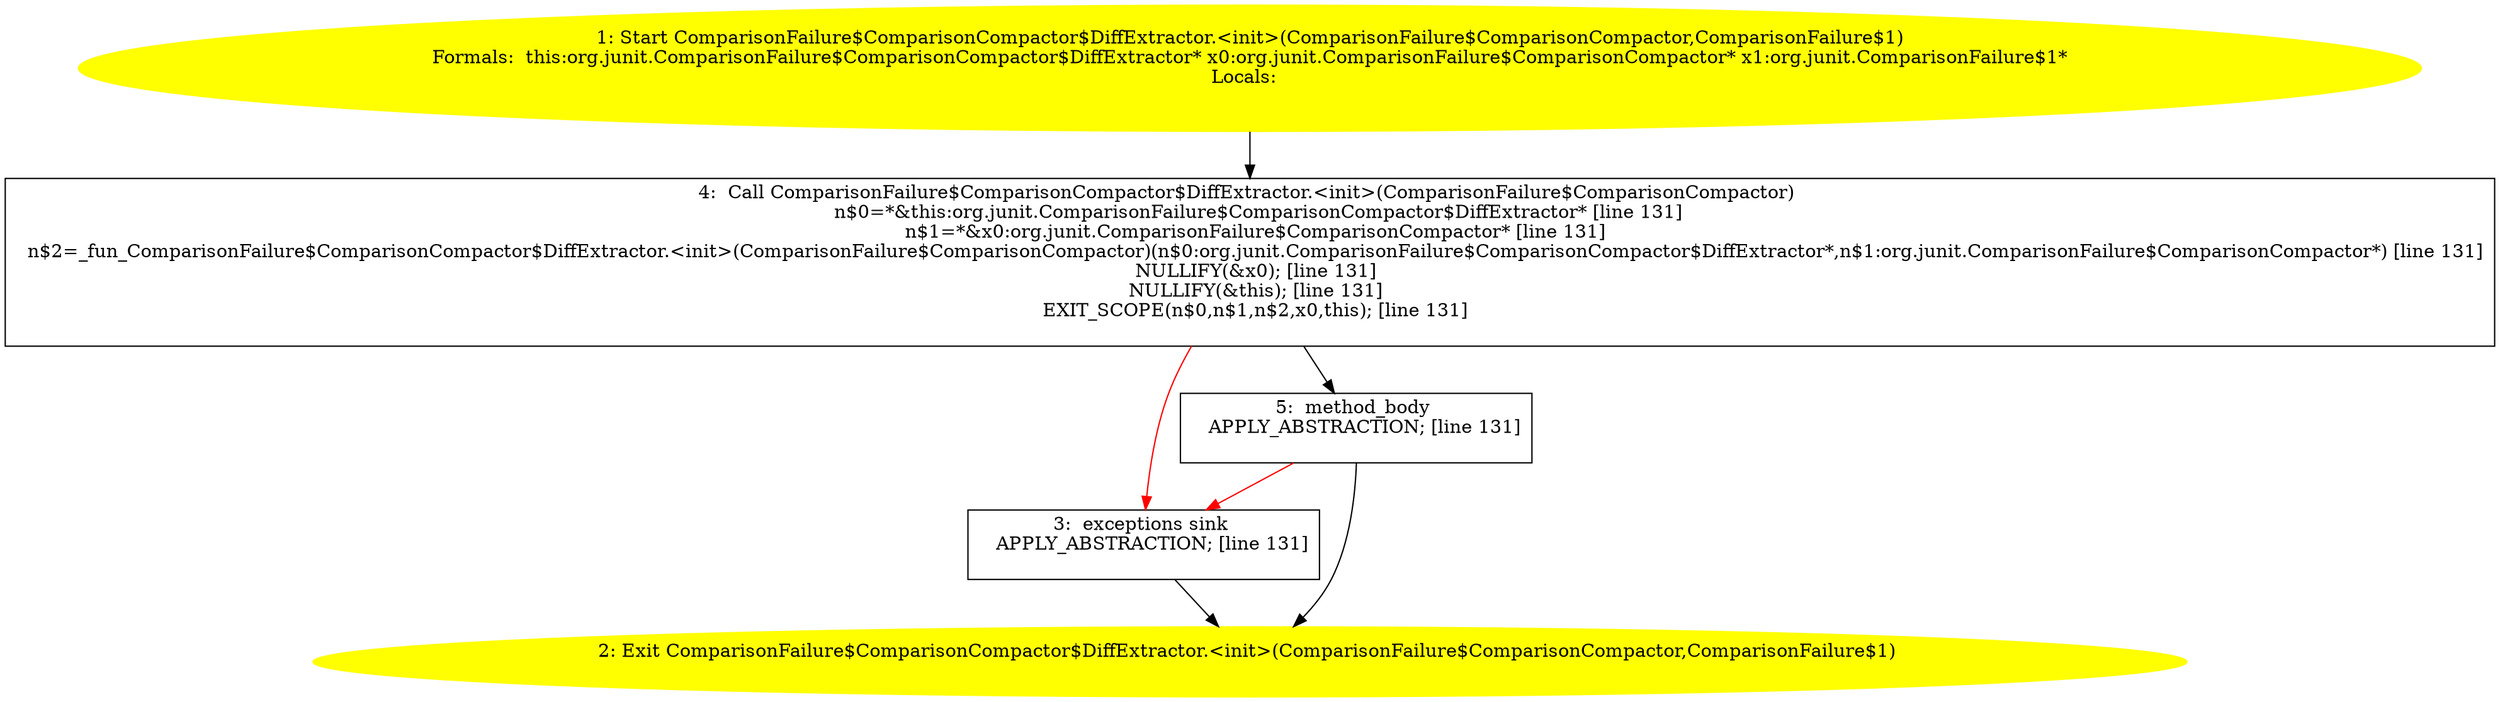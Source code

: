 /* @generated */
digraph cfg {
"org.junit.ComparisonFailure$ComparisonCompactor$DiffExtractor.<init>(org.junit.ComparisonFailure$Com.422988bec2e04aa5256cae11c81aa188_1" [label="1: Start ComparisonFailure$ComparisonCompactor$DiffExtractor.<init>(ComparisonFailure$ComparisonCompactor,ComparisonFailure$1)\nFormals:  this:org.junit.ComparisonFailure$ComparisonCompactor$DiffExtractor* x0:org.junit.ComparisonFailure$ComparisonCompactor* x1:org.junit.ComparisonFailure$1*\nLocals:  \n  " color=yellow style=filled]
	

	 "org.junit.ComparisonFailure$ComparisonCompactor$DiffExtractor.<init>(org.junit.ComparisonFailure$Com.422988bec2e04aa5256cae11c81aa188_1" -> "org.junit.ComparisonFailure$ComparisonCompactor$DiffExtractor.<init>(org.junit.ComparisonFailure$Com.422988bec2e04aa5256cae11c81aa188_4" ;
"org.junit.ComparisonFailure$ComparisonCompactor$DiffExtractor.<init>(org.junit.ComparisonFailure$Com.422988bec2e04aa5256cae11c81aa188_2" [label="2: Exit ComparisonFailure$ComparisonCompactor$DiffExtractor.<init>(ComparisonFailure$ComparisonCompactor,ComparisonFailure$1) \n  " color=yellow style=filled]
	

"org.junit.ComparisonFailure$ComparisonCompactor$DiffExtractor.<init>(org.junit.ComparisonFailure$Com.422988bec2e04aa5256cae11c81aa188_3" [label="3:  exceptions sink \n   APPLY_ABSTRACTION; [line 131]\n " shape="box"]
	

	 "org.junit.ComparisonFailure$ComparisonCompactor$DiffExtractor.<init>(org.junit.ComparisonFailure$Com.422988bec2e04aa5256cae11c81aa188_3" -> "org.junit.ComparisonFailure$ComparisonCompactor$DiffExtractor.<init>(org.junit.ComparisonFailure$Com.422988bec2e04aa5256cae11c81aa188_2" ;
"org.junit.ComparisonFailure$ComparisonCompactor$DiffExtractor.<init>(org.junit.ComparisonFailure$Com.422988bec2e04aa5256cae11c81aa188_4" [label="4:  Call ComparisonFailure$ComparisonCompactor$DiffExtractor.<init>(ComparisonFailure$ComparisonCompactor) \n   n$0=*&this:org.junit.ComparisonFailure$ComparisonCompactor$DiffExtractor* [line 131]\n  n$1=*&x0:org.junit.ComparisonFailure$ComparisonCompactor* [line 131]\n  n$2=_fun_ComparisonFailure$ComparisonCompactor$DiffExtractor.<init>(ComparisonFailure$ComparisonCompactor)(n$0:org.junit.ComparisonFailure$ComparisonCompactor$DiffExtractor*,n$1:org.junit.ComparisonFailure$ComparisonCompactor*) [line 131]\n  NULLIFY(&x0); [line 131]\n  NULLIFY(&this); [line 131]\n  EXIT_SCOPE(n$0,n$1,n$2,x0,this); [line 131]\n " shape="box"]
	

	 "org.junit.ComparisonFailure$ComparisonCompactor$DiffExtractor.<init>(org.junit.ComparisonFailure$Com.422988bec2e04aa5256cae11c81aa188_4" -> "org.junit.ComparisonFailure$ComparisonCompactor$DiffExtractor.<init>(org.junit.ComparisonFailure$Com.422988bec2e04aa5256cae11c81aa188_5" ;
	 "org.junit.ComparisonFailure$ComparisonCompactor$DiffExtractor.<init>(org.junit.ComparisonFailure$Com.422988bec2e04aa5256cae11c81aa188_4" -> "org.junit.ComparisonFailure$ComparisonCompactor$DiffExtractor.<init>(org.junit.ComparisonFailure$Com.422988bec2e04aa5256cae11c81aa188_3" [color="red" ];
"org.junit.ComparisonFailure$ComparisonCompactor$DiffExtractor.<init>(org.junit.ComparisonFailure$Com.422988bec2e04aa5256cae11c81aa188_5" [label="5:  method_body \n   APPLY_ABSTRACTION; [line 131]\n " shape="box"]
	

	 "org.junit.ComparisonFailure$ComparisonCompactor$DiffExtractor.<init>(org.junit.ComparisonFailure$Com.422988bec2e04aa5256cae11c81aa188_5" -> "org.junit.ComparisonFailure$ComparisonCompactor$DiffExtractor.<init>(org.junit.ComparisonFailure$Com.422988bec2e04aa5256cae11c81aa188_2" ;
	 "org.junit.ComparisonFailure$ComparisonCompactor$DiffExtractor.<init>(org.junit.ComparisonFailure$Com.422988bec2e04aa5256cae11c81aa188_5" -> "org.junit.ComparisonFailure$ComparisonCompactor$DiffExtractor.<init>(org.junit.ComparisonFailure$Com.422988bec2e04aa5256cae11c81aa188_3" [color="red" ];
}
